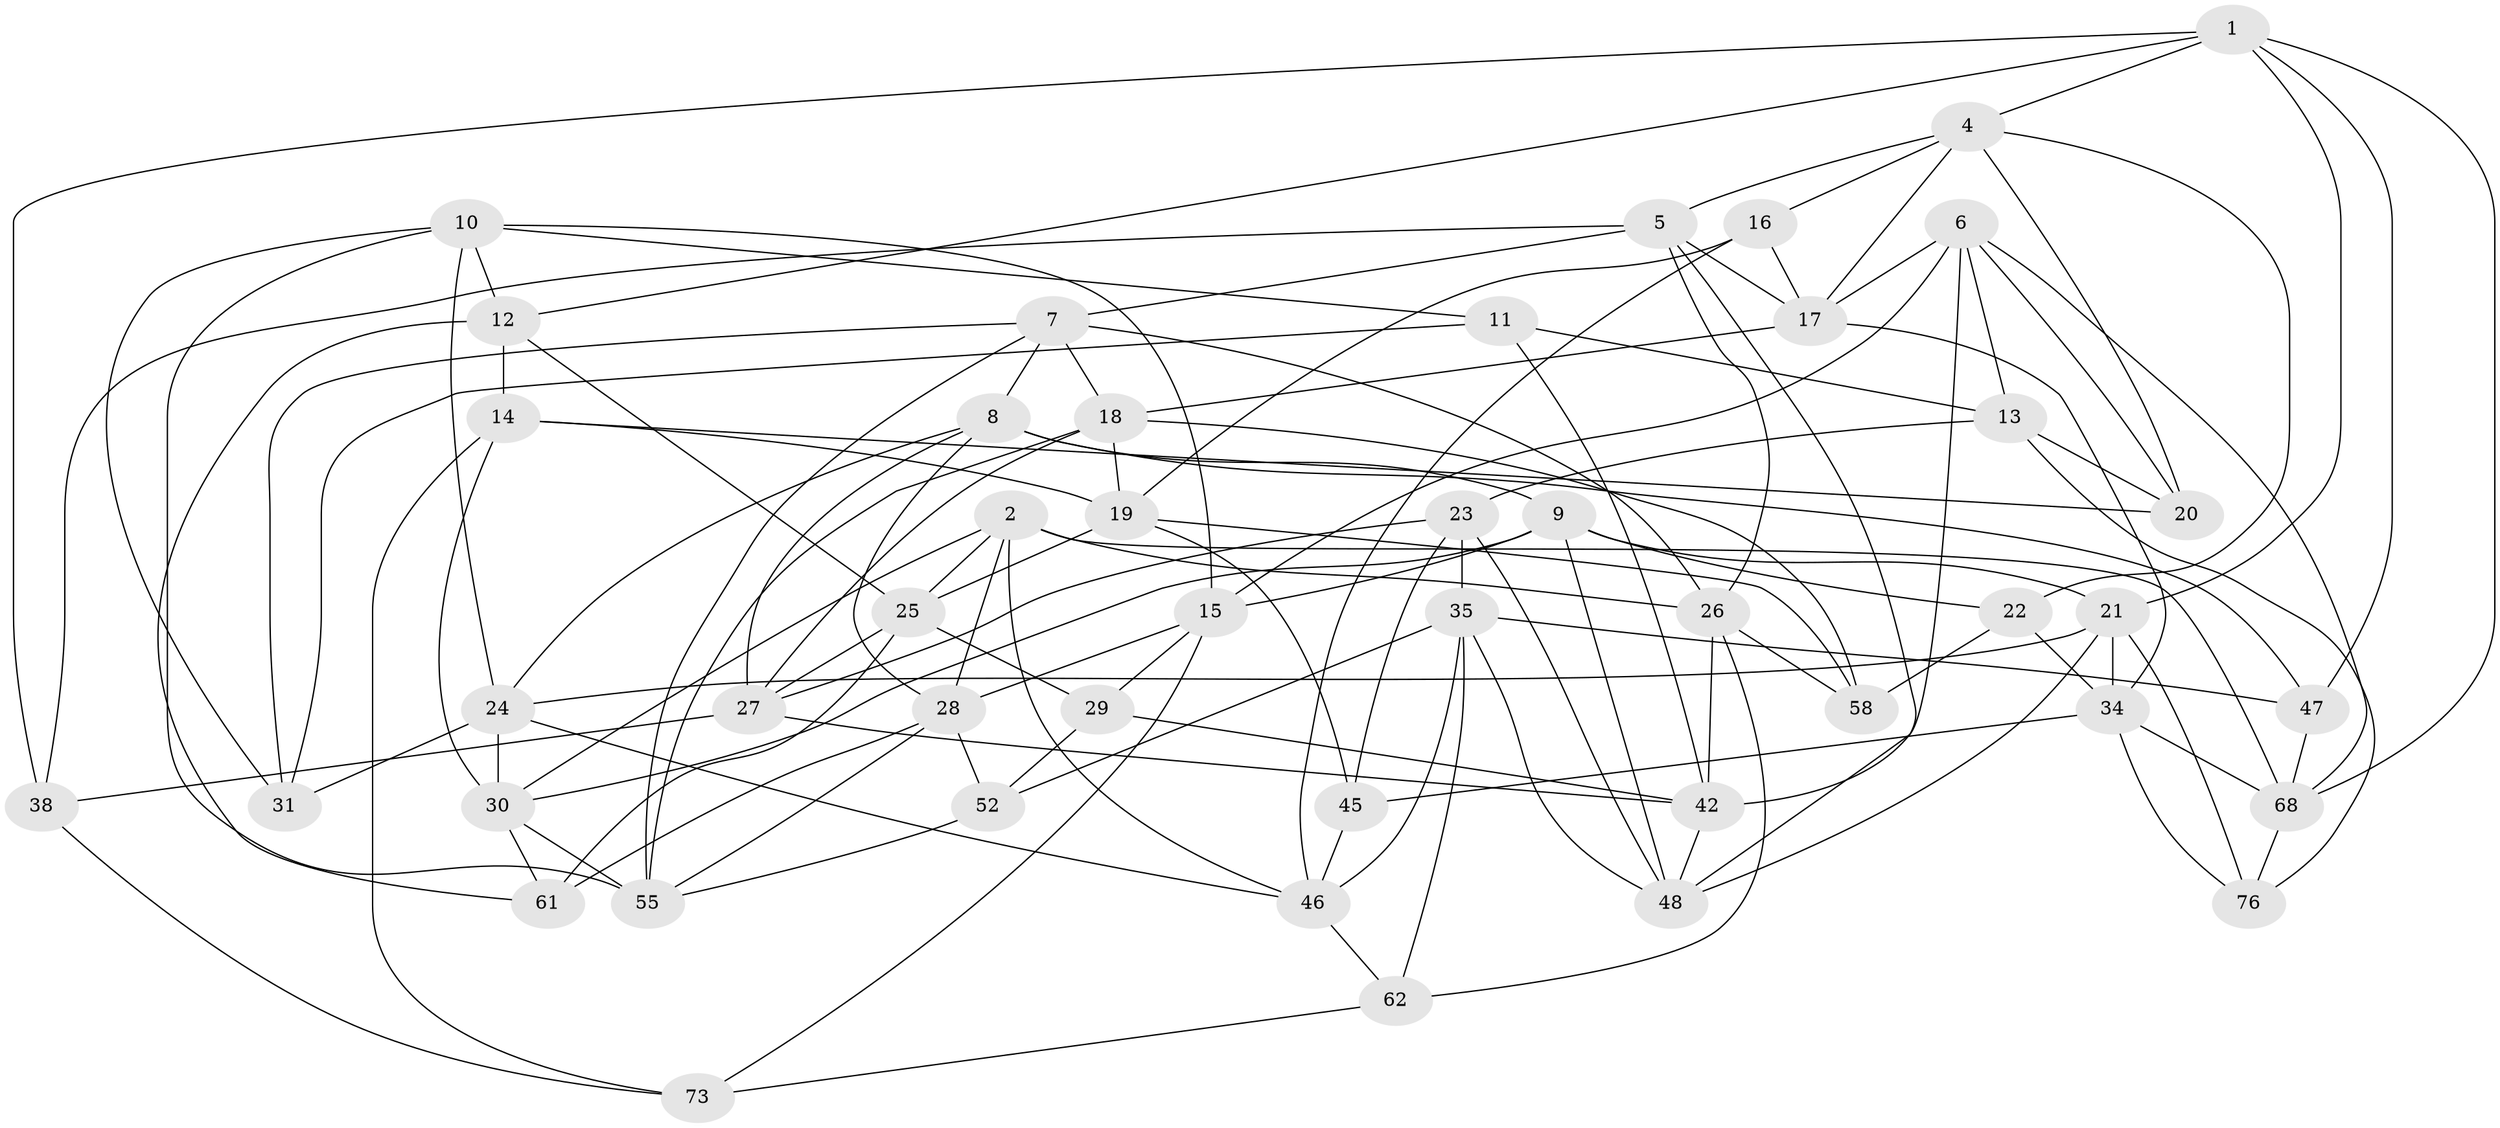 // original degree distribution, {4: 1.0}
// Generated by graph-tools (version 1.1) at 2025/11/02/27/25 16:11:48]
// undirected, 46 vertices, 121 edges
graph export_dot {
graph [start="1"]
  node [color=gray90,style=filled];
  1 [super="+3"];
  2 [super="+70"];
  4 [super="+40"];
  5 [super="+32"];
  6 [super="+60"];
  7 [super="+53"];
  8 [super="+72"];
  9 [super="+43"];
  10 [super="+59"];
  11;
  12 [super="+67"];
  13 [super="+36"];
  14 [super="+33"];
  15 [super="+44"];
  16;
  17 [super="+63"];
  18 [super="+66"];
  19 [super="+49"];
  20;
  21 [super="+54"];
  22;
  23 [super="+57"];
  24 [super="+77"];
  25 [super="+69"];
  26 [super="+74"];
  27 [super="+51"];
  28 [super="+41"];
  29;
  30 [super="+37"];
  31;
  34 [super="+39"];
  35 [super="+56"];
  38;
  42 [super="+50"];
  45;
  46 [super="+65"];
  47;
  48 [super="+75"];
  52;
  55 [super="+64"];
  58;
  61;
  62;
  68 [super="+71"];
  73;
  76;
  1 -- 4;
  1 -- 12;
  1 -- 21;
  1 -- 68;
  1 -- 38;
  1 -- 47;
  2 -- 25;
  2 -- 26;
  2 -- 46;
  2 -- 28;
  2 -- 30;
  2 -- 68;
  4 -- 16;
  4 -- 5;
  4 -- 17;
  4 -- 20;
  4 -- 22;
  5 -- 48;
  5 -- 7;
  5 -- 17;
  5 -- 26;
  5 -- 38;
  6 -- 68;
  6 -- 15;
  6 -- 17;
  6 -- 42;
  6 -- 20;
  6 -- 13;
  7 -- 55;
  7 -- 8;
  7 -- 31;
  7 -- 26;
  7 -- 18;
  8 -- 47;
  8 -- 27;
  8 -- 9;
  8 -- 28;
  8 -- 24;
  9 -- 22;
  9 -- 48;
  9 -- 15;
  9 -- 21;
  9 -- 30;
  10 -- 15;
  10 -- 55;
  10 -- 24;
  10 -- 11;
  10 -- 12;
  10 -- 31;
  11 -- 31;
  11 -- 13;
  11 -- 42;
  12 -- 61;
  12 -- 14 [weight=2];
  12 -- 25;
  13 -- 76;
  13 -- 20;
  13 -- 23 [weight=2];
  14 -- 20;
  14 -- 73;
  14 -- 19;
  14 -- 30;
  15 -- 73;
  15 -- 28;
  15 -- 29;
  16 -- 46;
  16 -- 19;
  16 -- 17;
  17 -- 34;
  17 -- 18;
  18 -- 19;
  18 -- 55;
  18 -- 27;
  18 -- 58;
  19 -- 45;
  19 -- 58;
  19 -- 25;
  21 -- 76;
  21 -- 48;
  21 -- 24;
  21 -- 34;
  22 -- 58;
  22 -- 34;
  23 -- 48;
  23 -- 45;
  23 -- 27;
  23 -- 35;
  24 -- 30;
  24 -- 46;
  24 -- 31;
  25 -- 27;
  25 -- 29;
  25 -- 61;
  26 -- 62;
  26 -- 42;
  26 -- 58;
  27 -- 38;
  27 -- 42;
  28 -- 55;
  28 -- 61;
  28 -- 52;
  29 -- 52;
  29 -- 42;
  30 -- 61;
  30 -- 55;
  34 -- 45;
  34 -- 68;
  34 -- 76;
  35 -- 62;
  35 -- 48;
  35 -- 52;
  35 -- 46;
  35 -- 47;
  38 -- 73;
  42 -- 48;
  45 -- 46;
  46 -- 62;
  47 -- 68;
  52 -- 55;
  62 -- 73;
  68 -- 76;
}
